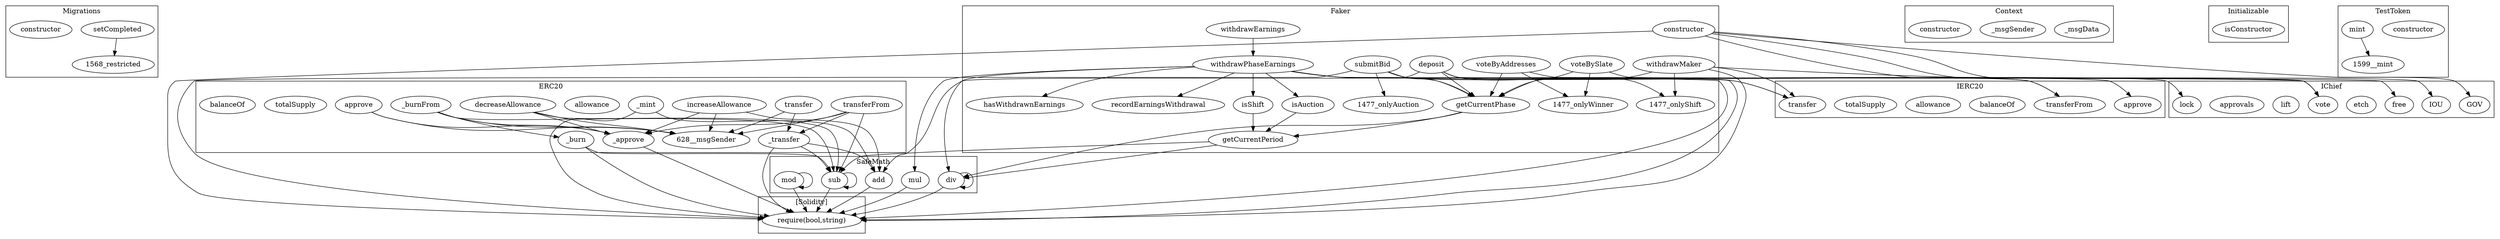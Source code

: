 strict digraph {
subgraph cluster_1568_Migrations {
label = "Migrations"
"1568_setCompleted" [label="setCompleted"]
"1568_constructor" [label="constructor"]
"1568_setCompleted" -> "1568_restricted"
}subgraph cluster_1477_Faker {
label = "Faker"
"1477_withdrawEarnings" [label="withdrawEarnings"]
"1477_hasWithdrawnEarnings" [label="hasWithdrawnEarnings"]
"1477_getCurrentPeriod" [label="getCurrentPeriod"]
"1477_getCurrentPhase" [label="getCurrentPhase"]
"1477_voteByAddresses" [label="voteByAddresses"]
"1477_submitBid" [label="submitBid"]
"1477_constructor" [label="constructor"]
"1477_withdrawMaker" [label="withdrawMaker"]
"1477_recordEarningsWithdrawal" [label="recordEarningsWithdrawal"]
"1477_withdrawPhaseEarnings" [label="withdrawPhaseEarnings"]
"1477_deposit" [label="deposit"]
"1477_voteBySlate" [label="voteBySlate"]
"1477_isShift" [label="isShift"]
"1477_isAuction" [label="isAuction"]
"1477_isShift" -> "1477_getCurrentPeriod"
"1477_voteBySlate" -> "1477_onlyWinner"
"1477_deposit" -> "1477_onlyShift"
"1477_withdrawPhaseEarnings" -> "1477_isAuction"
"1477_withdrawPhaseEarnings" -> "1477_getCurrentPhase"
"1477_deposit" -> "1477_getCurrentPhase"
"1477_withdrawPhaseEarnings" -> "1477_recordEarningsWithdrawal"
"1477_withdrawPhaseEarnings" -> "1477_isShift"
"1477_getCurrentPhase" -> "1477_getCurrentPeriod"
"1477_withdrawMaker" -> "1477_getCurrentPhase"
"1477_voteByAddresses" -> "1477_getCurrentPhase"
"1477_withdrawEarnings" -> "1477_withdrawPhaseEarnings"
"1477_withdrawPhaseEarnings" -> "1477_hasWithdrawnEarnings"
"1477_withdrawMaker" -> "1477_onlyShift"
"1477_submitBid" -> "1477_getCurrentPhase"
"1477_voteByAddresses" -> "1477_onlyWinner"
"1477_voteBySlate" -> "1477_getCurrentPhase"
"1477_submitBid" -> "1477_onlyAuction"
"1477_isAuction" -> "1477_getCurrentPeriod"
}subgraph cluster_628_ERC20 {
label = "ERC20"
"628_transferFrom" [label="transferFrom"]
"628_approve" [label="approve"]
"628_decreaseAllowance" [label="decreaseAllowance"]
"628__transfer" [label="_transfer"]
"628__burnFrom" [label="_burnFrom"]
"628_allowance" [label="allowance"]
"628_transfer" [label="transfer"]
"628__mint" [label="_mint"]
"628_increaseAllowance" [label="increaseAllowance"]
"628_totalSupply" [label="totalSupply"]
"628_balanceOf" [label="balanceOf"]
"628__burn" [label="_burn"]
"628__approve" [label="_approve"]
"628_increaseAllowance" -> "628__msgSender"
"628__burnFrom" -> "628__burn"
"628_transferFrom" -> "628__msgSender"
"628_transferFrom" -> "628__transfer"
"628__burnFrom" -> "628__msgSender"
"628_decreaseAllowance" -> "628__approve"
"628_transferFrom" -> "628__approve"
"628_transfer" -> "628__transfer"
"628_transfer" -> "628__msgSender"
"628__burnFrom" -> "628__approve"
"628_decreaseAllowance" -> "628__msgSender"
"628_approve" -> "628__msgSender"
"628_increaseAllowance" -> "628__approve"
"628_approve" -> "628__approve"
}subgraph cluster_216_SafeMath {
label = "SafeMath"
"216_mul" [label="mul"]
"216_mod" [label="mod"]
"216_sub" [label="sub"]
"216_add" [label="add"]
"216_div" [label="div"]
"216_div" -> "216_div"
"216_mod" -> "216_mod"
"216_sub" -> "216_sub"
}subgraph cluster_697_IERC20 {
label = "IERC20"
"697_approve" [label="approve"]
"697_transferFrom" [label="transferFrom"]
"697_balanceOf" [label="balanceOf"]
"697_allowance" [label="allowance"]
"697_totalSupply" [label="totalSupply"]
"697_transfer" [label="transfer"]
}subgraph cluster_1531_IChief {
label = "IChief"
"1531_IOU" [label="IOU"]
"1531_vote" [label="vote"]
"1531_free" [label="free"]
"1531_etch" [label="etch"]
"1531_GOV" [label="GOV"]
"1531_lift" [label="lift"]
"1531_approvals" [label="approvals"]
"1531_lock" [label="lock"]
}subgraph cluster_29_Context {
label = "Context"
"29__msgData" [label="_msgData"]
"29__msgSender" [label="_msgSender"]
"29_constructor" [label="constructor"]
}subgraph cluster_766_Initializable {
label = "Initializable"
"766_isConstructor" [label="isConstructor"]
}subgraph cluster_1599_TestToken {
label = "TestToken"
"1599_constructor" [label="constructor"]
"1599_mint" [label="mint"]
"1599_mint" -> "1599__mint"
}subgraph cluster_solidity {
label = "[Solidity]"
"require(bool,string)" 
"216_add" -> "require(bool,string)"
"216_mod" -> "require(bool,string)"
"628__burn" -> "require(bool,string)"
"628__transfer" -> "require(bool,string)"
"628__approve" -> "require(bool,string)"
"216_div" -> "require(bool,string)"
"1477_deposit" -> "require(bool,string)"
"1477_withdrawPhaseEarnings" -> "require(bool,string)"
"1477_withdrawMaker" -> "require(bool,string)"
"628__mint" -> "require(bool,string)"
"1477_constructor" -> "require(bool,string)"
"216_mul" -> "require(bool,string)"
"1477_submitBid" -> "require(bool,string)"
"216_sub" -> "require(bool,string)"
}"628_increaseAllowance" -> "216_add"
"1477_withdrawPhaseEarnings" -> "216_div"
"1477_getCurrentPhase" -> "216_div"
"1477_constructor" -> "1531_GOV"
"1477_withdrawPhaseEarnings" -> "216_mul"
"1477_deposit" -> "697_transferFrom"
"1477_constructor" -> "1531_vote"
"1477_constructor" -> "1531_IOU"
"628__burn" -> "216_sub"
"1477_withdrawPhaseEarnings" -> "697_transfer"
"628__mint" -> "216_add"
"628__burnFrom" -> "216_sub"
"628__transfer" -> "216_add"
"1477_deposit" -> "1531_lock"
"1477_getCurrentPeriod" -> "216_div"
"628__transfer" -> "216_sub"
"1477_deposit" -> "216_add"
"628_transferFrom" -> "216_sub"
"1477_voteBySlate" -> "1531_vote"
"1477_submitBid" -> "697_transferFrom"
"628_decreaseAllowance" -> "216_sub"
"1477_constructor" -> "697_approve"
"1477_submitBid" -> "697_transfer"
"1477_getCurrentPeriod" -> "216_sub"
"1477_withdrawMaker" -> "1531_free"
"1477_withdrawMaker" -> "697_transfer"
"1477_voteByAddresses" -> "1531_vote"
}